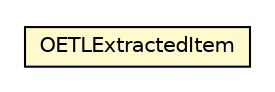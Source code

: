 #!/usr/local/bin/dot
#
# Class diagram 
# Generated by UMLGraph version R5_6-24-gf6e263 (http://www.umlgraph.org/)
#

digraph G {
	edge [fontname="Helvetica",fontsize=10,labelfontname="Helvetica",labelfontsize=10];
	node [fontname="Helvetica",fontsize=10,shape=plaintext];
	nodesep=0.25;
	ranksep=0.5;
	// com.orientechnologies.orient.etl.OETLExtractedItem
	c3265192 [label=<<table title="com.orientechnologies.orient.etl.OETLExtractedItem" border="0" cellborder="1" cellspacing="0" cellpadding="2" port="p" bgcolor="lemonChiffon" href="./OETLExtractedItem.html">
		<tr><td><table border="0" cellspacing="0" cellpadding="1">
<tr><td align="center" balign="center"> OETLExtractedItem </td></tr>
		</table></td></tr>
		</table>>, URL="./OETLExtractedItem.html", fontname="Helvetica", fontcolor="black", fontsize=10.0];
}

